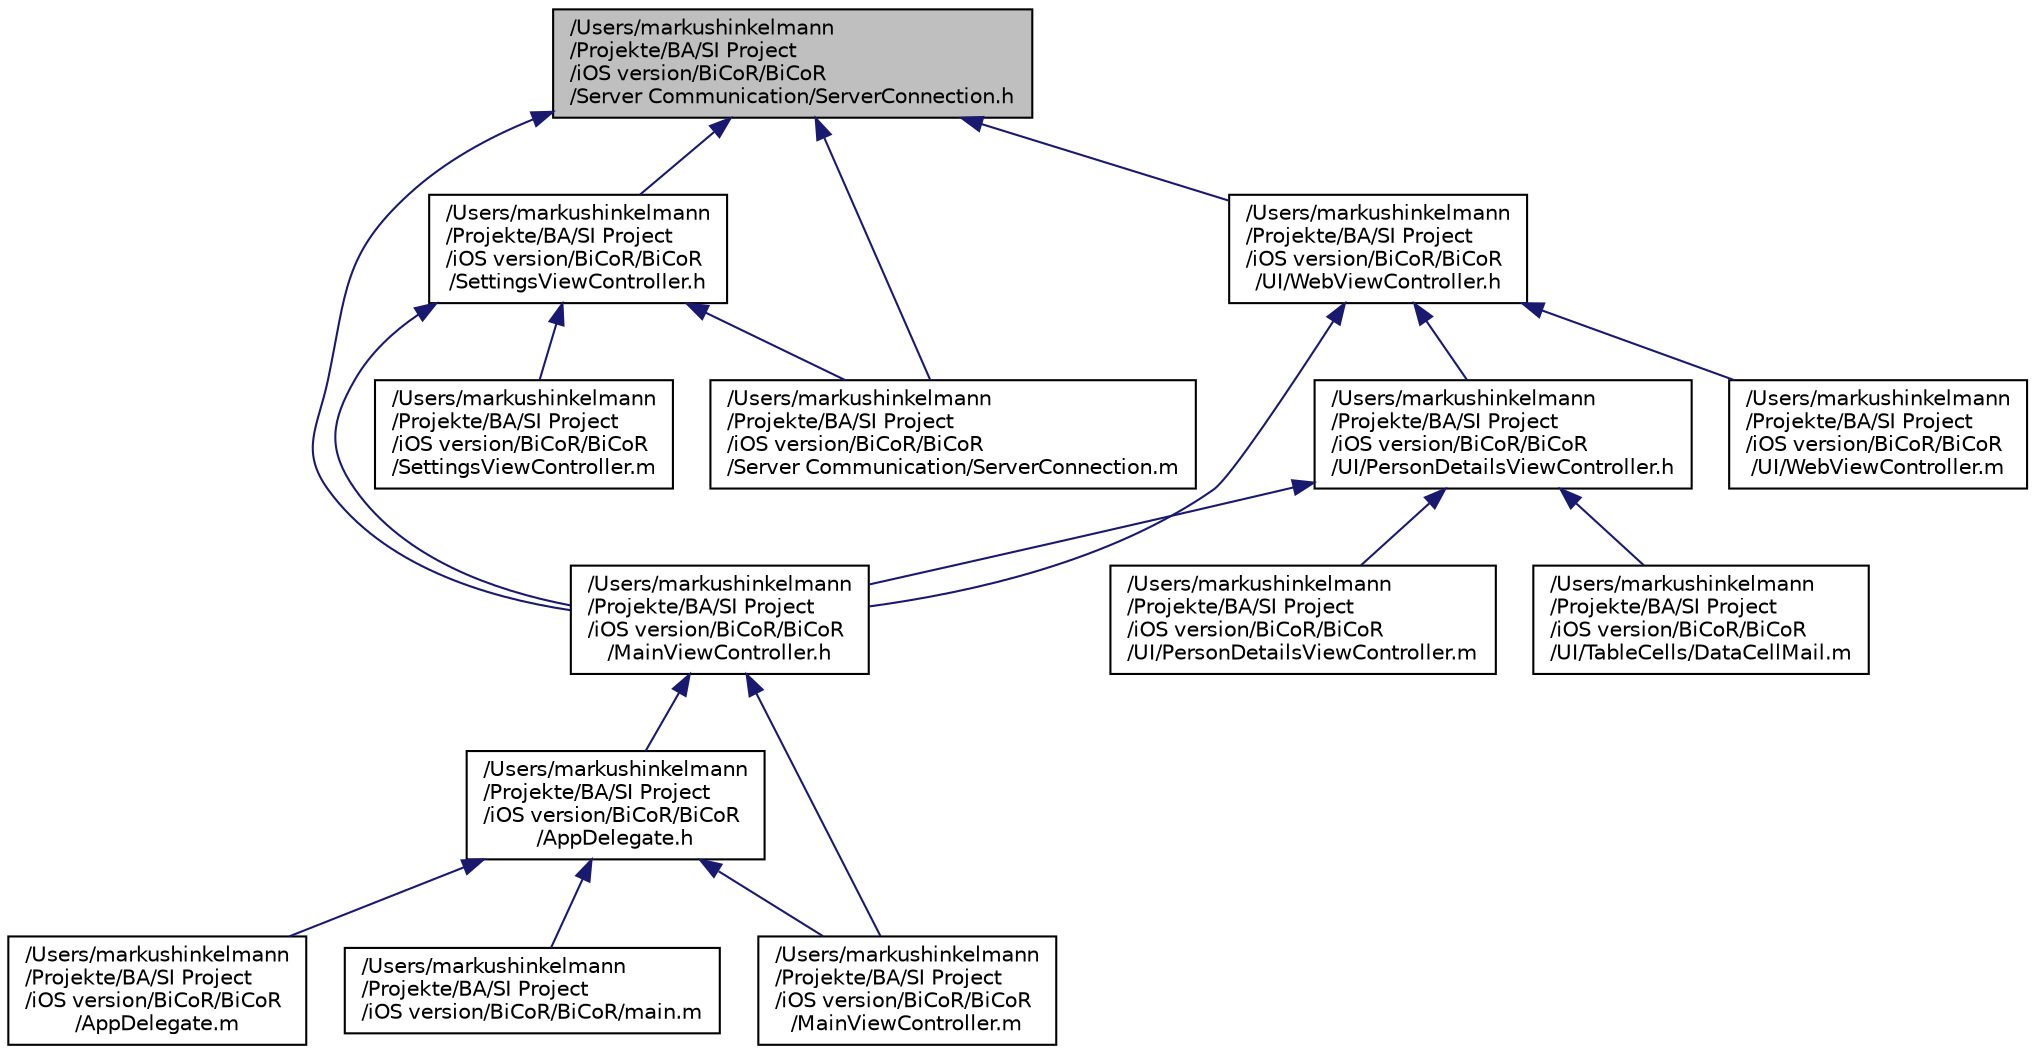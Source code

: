 digraph "/Users/markushinkelmann/Projekte/BA/SI Project/iOS version/BiCoR/BiCoR/Server Communication/ServerConnection.h"
{
  edge [fontname="Helvetica",fontsize="10",labelfontname="Helvetica",labelfontsize="10"];
  node [fontname="Helvetica",fontsize="10",shape=record];
  Node1 [label="/Users/markushinkelmann\l/Projekte/BA/SI Project\l/iOS version/BiCoR/BiCoR\l/Server Communication/ServerConnection.h",height=0.2,width=0.4,color="black", fillcolor="grey75", style="filled" fontcolor="black"];
  Node1 -> Node2 [dir="back",color="midnightblue",fontsize="10",style="solid",fontname="Helvetica"];
  Node2 [label="/Users/markushinkelmann\l/Projekte/BA/SI Project\l/iOS version/BiCoR/BiCoR\l/MainViewController.h",height=0.2,width=0.4,color="black", fillcolor="white", style="filled",URL="$_main_view_controller_8h.html"];
  Node2 -> Node3 [dir="back",color="midnightblue",fontsize="10",style="solid",fontname="Helvetica"];
  Node3 [label="/Users/markushinkelmann\l/Projekte/BA/SI Project\l/iOS version/BiCoR/BiCoR\l/AppDelegate.h",height=0.2,width=0.4,color="black", fillcolor="white", style="filled",URL="$_app_delegate_8h.html"];
  Node3 -> Node4 [dir="back",color="midnightblue",fontsize="10",style="solid",fontname="Helvetica"];
  Node4 [label="/Users/markushinkelmann\l/Projekte/BA/SI Project\l/iOS version/BiCoR/BiCoR\l/AppDelegate.m",height=0.2,width=0.4,color="black", fillcolor="white", style="filled",URL="$_app_delegate_8m.html"];
  Node3 -> Node5 [dir="back",color="midnightblue",fontsize="10",style="solid",fontname="Helvetica"];
  Node5 [label="/Users/markushinkelmann\l/Projekte/BA/SI Project\l/iOS version/BiCoR/BiCoR/main.m",height=0.2,width=0.4,color="black", fillcolor="white", style="filled",URL="$main_8m.html"];
  Node3 -> Node6 [dir="back",color="midnightblue",fontsize="10",style="solid",fontname="Helvetica"];
  Node6 [label="/Users/markushinkelmann\l/Projekte/BA/SI Project\l/iOS version/BiCoR/BiCoR\l/MainViewController.m",height=0.2,width=0.4,color="black", fillcolor="white", style="filled",URL="$_main_view_controller_8m.html"];
  Node2 -> Node6 [dir="back",color="midnightblue",fontsize="10",style="solid",fontname="Helvetica"];
  Node1 -> Node7 [dir="back",color="midnightblue",fontsize="10",style="solid",fontname="Helvetica"];
  Node7 [label="/Users/markushinkelmann\l/Projekte/BA/SI Project\l/iOS version/BiCoR/BiCoR\l/SettingsViewController.h",height=0.2,width=0.4,color="black", fillcolor="white", style="filled",URL="$_settings_view_controller_8h.html"];
  Node7 -> Node2 [dir="back",color="midnightblue",fontsize="10",style="solid",fontname="Helvetica"];
  Node7 -> Node8 [dir="back",color="midnightblue",fontsize="10",style="solid",fontname="Helvetica"];
  Node8 [label="/Users/markushinkelmann\l/Projekte/BA/SI Project\l/iOS version/BiCoR/BiCoR\l/Server Communication/ServerConnection.m",height=0.2,width=0.4,color="black", fillcolor="white", style="filled",URL="$_server_connection_8m.html"];
  Node7 -> Node9 [dir="back",color="midnightblue",fontsize="10",style="solid",fontname="Helvetica"];
  Node9 [label="/Users/markushinkelmann\l/Projekte/BA/SI Project\l/iOS version/BiCoR/BiCoR\l/SettingsViewController.m",height=0.2,width=0.4,color="black", fillcolor="white", style="filled",URL="$_settings_view_controller_8m.html"];
  Node1 -> Node8 [dir="back",color="midnightblue",fontsize="10",style="solid",fontname="Helvetica"];
  Node1 -> Node10 [dir="back",color="midnightblue",fontsize="10",style="solid",fontname="Helvetica"];
  Node10 [label="/Users/markushinkelmann\l/Projekte/BA/SI Project\l/iOS version/BiCoR/BiCoR\l/UI/WebViewController.h",height=0.2,width=0.4,color="black", fillcolor="white", style="filled",URL="$_web_view_controller_8h.html"];
  Node10 -> Node2 [dir="back",color="midnightblue",fontsize="10",style="solid",fontname="Helvetica"];
  Node10 -> Node11 [dir="back",color="midnightblue",fontsize="10",style="solid",fontname="Helvetica"];
  Node11 [label="/Users/markushinkelmann\l/Projekte/BA/SI Project\l/iOS version/BiCoR/BiCoR\l/UI/PersonDetailsViewController.h",height=0.2,width=0.4,color="black", fillcolor="white", style="filled",URL="$_person_details_view_controller_8h.html"];
  Node11 -> Node2 [dir="back",color="midnightblue",fontsize="10",style="solid",fontname="Helvetica"];
  Node11 -> Node12 [dir="back",color="midnightblue",fontsize="10",style="solid",fontname="Helvetica"];
  Node12 [label="/Users/markushinkelmann\l/Projekte/BA/SI Project\l/iOS version/BiCoR/BiCoR\l/UI/PersonDetailsViewController.m",height=0.2,width=0.4,color="black", fillcolor="white", style="filled",URL="$_person_details_view_controller_8m.html"];
  Node11 -> Node13 [dir="back",color="midnightblue",fontsize="10",style="solid",fontname="Helvetica"];
  Node13 [label="/Users/markushinkelmann\l/Projekte/BA/SI Project\l/iOS version/BiCoR/BiCoR\l/UI/TableCells/DataCellMail.m",height=0.2,width=0.4,color="black", fillcolor="white", style="filled",URL="$_data_cell_mail_8m.html"];
  Node10 -> Node14 [dir="back",color="midnightblue",fontsize="10",style="solid",fontname="Helvetica"];
  Node14 [label="/Users/markushinkelmann\l/Projekte/BA/SI Project\l/iOS version/BiCoR/BiCoR\l/UI/WebViewController.m",height=0.2,width=0.4,color="black", fillcolor="white", style="filled",URL="$_web_view_controller_8m.html"];
}
